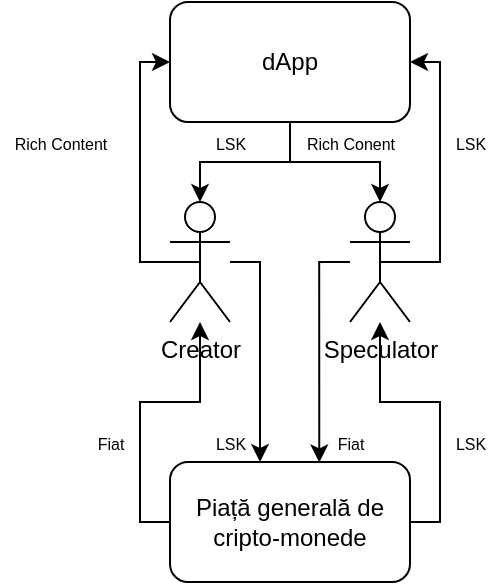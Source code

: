 <mxfile version="12.9.9" type="device"><diagram id="INNHTyZajKzbDagm6LNJ" name="Page-1"><mxGraphModel dx="813" dy="503" grid="1" gridSize="10" guides="1" tooltips="1" connect="1" arrows="1" fold="1" page="1" pageScale="1" pageWidth="850" pageHeight="1100" math="0" shadow="0"><root><mxCell id="0"/><mxCell id="1" parent="0"/><mxCell id="7vzF_aUDS4Uuyk_Fqca7-18" style="edgeStyle=orthogonalEdgeStyle;rounded=0;orthogonalLoop=1;jettySize=auto;html=1;entryX=0;entryY=0.5;entryDx=0;entryDy=0;exitX=0.5;exitY=0.5;exitDx=0;exitDy=0;exitPerimeter=0;" parent="1" source="7vzF_aUDS4Uuyk_Fqca7-1" target="7vzF_aUDS4Uuyk_Fqca7-11" edge="1"><mxGeometry relative="1" as="geometry"><Array as="points"><mxPoint x="350" y="310"/><mxPoint x="350" y="210"/></Array></mxGeometry></mxCell><mxCell id="7vzF_aUDS4Uuyk_Fqca7-35" style="edgeStyle=orthogonalEdgeStyle;rounded=0;orthogonalLoop=1;jettySize=auto;html=1;" parent="1" source="7vzF_aUDS4Uuyk_Fqca7-1" target="7vzF_aUDS4Uuyk_Fqca7-12" edge="1"><mxGeometry relative="1" as="geometry"><Array as="points"><mxPoint x="380" y="310"/><mxPoint x="410" y="310"/></Array></mxGeometry></mxCell><mxCell id="7vzF_aUDS4Uuyk_Fqca7-1" value="Creator" style="shape=umlActor;verticalLabelPosition=bottom;labelBackgroundColor=#ffffff;verticalAlign=top;html=1;outlineConnect=0;" parent="1" vertex="1"><mxGeometry x="365" y="280" width="30" height="60" as="geometry"/></mxCell><mxCell id="7vzF_aUDS4Uuyk_Fqca7-22" style="edgeStyle=orthogonalEdgeStyle;rounded=0;orthogonalLoop=1;jettySize=auto;html=1;exitX=0.5;exitY=0.5;exitDx=0;exitDy=0;exitPerimeter=0;entryX=1;entryY=0.5;entryDx=0;entryDy=0;" parent="1" source="7vzF_aUDS4Uuyk_Fqca7-2" target="7vzF_aUDS4Uuyk_Fqca7-11" edge="1"><mxGeometry relative="1" as="geometry"><Array as="points"><mxPoint x="500" y="310"/><mxPoint x="500" y="210"/></Array></mxGeometry></mxCell><mxCell id="7vzF_aUDS4Uuyk_Fqca7-37" style="edgeStyle=orthogonalEdgeStyle;rounded=0;orthogonalLoop=1;jettySize=auto;html=1;entryX=0.622;entryY=0.004;entryDx=0;entryDy=0;entryPerimeter=0;" parent="1" source="7vzF_aUDS4Uuyk_Fqca7-2" target="7vzF_aUDS4Uuyk_Fqca7-12" edge="1"><mxGeometry relative="1" as="geometry"><Array as="points"><mxPoint x="470" y="310"/><mxPoint x="440" y="310"/></Array></mxGeometry></mxCell><mxCell id="7vzF_aUDS4Uuyk_Fqca7-2" value="Speculator" style="shape=umlActor;verticalLabelPosition=bottom;labelBackgroundColor=#ffffff;verticalAlign=top;html=1;outlineConnect=0;" parent="1" vertex="1"><mxGeometry x="455" y="280" width="30" height="60" as="geometry"/></mxCell><mxCell id="7vzF_aUDS4Uuyk_Fqca7-28" style="edgeStyle=orthogonalEdgeStyle;rounded=0;orthogonalLoop=1;jettySize=auto;html=1;entryX=0.5;entryY=0;entryDx=0;entryDy=0;entryPerimeter=0;" parent="1" source="7vzF_aUDS4Uuyk_Fqca7-11" target="7vzF_aUDS4Uuyk_Fqca7-1" edge="1"><mxGeometry relative="1" as="geometry"/></mxCell><mxCell id="IXYpp2svTobLOOjb5_7V-1" style="edgeStyle=orthogonalEdgeStyle;rounded=0;orthogonalLoop=1;jettySize=auto;html=1;entryX=0.5;entryY=0;entryDx=0;entryDy=0;entryPerimeter=0;" edge="1" parent="1" source="7vzF_aUDS4Uuyk_Fqca7-11" target="7vzF_aUDS4Uuyk_Fqca7-2"><mxGeometry relative="1" as="geometry"><mxPoint x="470" y="270" as="targetPoint"/></mxGeometry></mxCell><mxCell id="7vzF_aUDS4Uuyk_Fqca7-11" value="dApp" style="rounded=1;whiteSpace=wrap;html=1;" parent="1" vertex="1"><mxGeometry x="365" y="180" width="120" height="60" as="geometry"/></mxCell><mxCell id="7vzF_aUDS4Uuyk_Fqca7-20" style="edgeStyle=orthogonalEdgeStyle;rounded=0;orthogonalLoop=1;jettySize=auto;html=1;" parent="1" source="7vzF_aUDS4Uuyk_Fqca7-12" target="7vzF_aUDS4Uuyk_Fqca7-1" edge="1"><mxGeometry relative="1" as="geometry"><Array as="points"><mxPoint x="350" y="440"/><mxPoint x="350" y="380"/><mxPoint x="380" y="380"/></Array></mxGeometry></mxCell><mxCell id="7vzF_aUDS4Uuyk_Fqca7-25" style="edgeStyle=orthogonalEdgeStyle;rounded=0;orthogonalLoop=1;jettySize=auto;html=1;" parent="1" source="7vzF_aUDS4Uuyk_Fqca7-12" target="7vzF_aUDS4Uuyk_Fqca7-2" edge="1"><mxGeometry relative="1" as="geometry"><Array as="points"><mxPoint x="500" y="440"/><mxPoint x="500" y="380"/><mxPoint x="470" y="380"/></Array></mxGeometry></mxCell><mxCell id="7vzF_aUDS4Uuyk_Fqca7-12" value="Piață generală de cripto-monede" style="rounded=1;whiteSpace=wrap;html=1;" parent="1" vertex="1"><mxGeometry x="365" y="410" width="120" height="60" as="geometry"/></mxCell><mxCell id="7vzF_aUDS4Uuyk_Fqca7-23" value="&lt;font style=&quot;font-size: 8px&quot;&gt;LSK&lt;/font&gt;" style="text;html=1;align=center;verticalAlign=middle;resizable=0;points=[];autosize=1;" parent="1" vertex="1"><mxGeometry x="500" y="240" width="30" height="20" as="geometry"/></mxCell><mxCell id="7vzF_aUDS4Uuyk_Fqca7-24" value="&lt;font style=&quot;font-size: 8px&quot;&gt;Rich Content&lt;/font&gt;" style="text;html=1;align=center;verticalAlign=middle;resizable=0;points=[];autosize=1;" parent="1" vertex="1"><mxGeometry x="280" y="240" width="60" height="20" as="geometry"/></mxCell><mxCell id="7vzF_aUDS4Uuyk_Fqca7-26" value="&lt;font style=&quot;font-size: 8px&quot;&gt;LSK&lt;/font&gt;" style="text;html=1;align=center;verticalAlign=middle;resizable=0;points=[];autosize=1;" parent="1" vertex="1"><mxGeometry x="500" y="390" width="30" height="20" as="geometry"/></mxCell><mxCell id="7vzF_aUDS4Uuyk_Fqca7-27" value="&lt;font style=&quot;font-size: 8px&quot;&gt;Fiat&lt;/font&gt;" style="text;html=1;align=center;verticalAlign=middle;resizable=0;points=[];autosize=1;" parent="1" vertex="1"><mxGeometry x="320" y="390" width="30" height="20" as="geometry"/></mxCell><mxCell id="7vzF_aUDS4Uuyk_Fqca7-29" value="&lt;font style=&quot;font-size: 8px&quot;&gt;LSK&lt;/font&gt;" style="text;html=1;align=center;verticalAlign=middle;resizable=0;points=[];autosize=1;" parent="1" vertex="1"><mxGeometry x="380" y="240" width="30" height="20" as="geometry"/></mxCell><mxCell id="7vzF_aUDS4Uuyk_Fqca7-38" value="&lt;font style=&quot;font-size: 8px&quot;&gt;LSK&lt;/font&gt;" style="text;html=1;align=center;verticalAlign=middle;resizable=0;points=[];autosize=1;" parent="1" vertex="1"><mxGeometry x="380" y="390" width="30" height="20" as="geometry"/></mxCell><mxCell id="7vzF_aUDS4Uuyk_Fqca7-39" value="&lt;font style=&quot;font-size: 8px&quot;&gt;Fiat&lt;/font&gt;" style="text;html=1;align=center;verticalAlign=middle;resizable=0;points=[];autosize=1;" parent="1" vertex="1"><mxGeometry x="440" y="390" width="30" height="20" as="geometry"/></mxCell><mxCell id="IXYpp2svTobLOOjb5_7V-2" value="&lt;font style=&quot;font-size: 8px&quot;&gt;Rich Conent&lt;/font&gt;" style="text;html=1;align=center;verticalAlign=middle;resizable=0;points=[];autosize=1;" vertex="1" parent="1"><mxGeometry x="425" y="240" width="60" height="20" as="geometry"/></mxCell></root></mxGraphModel></diagram></mxfile>